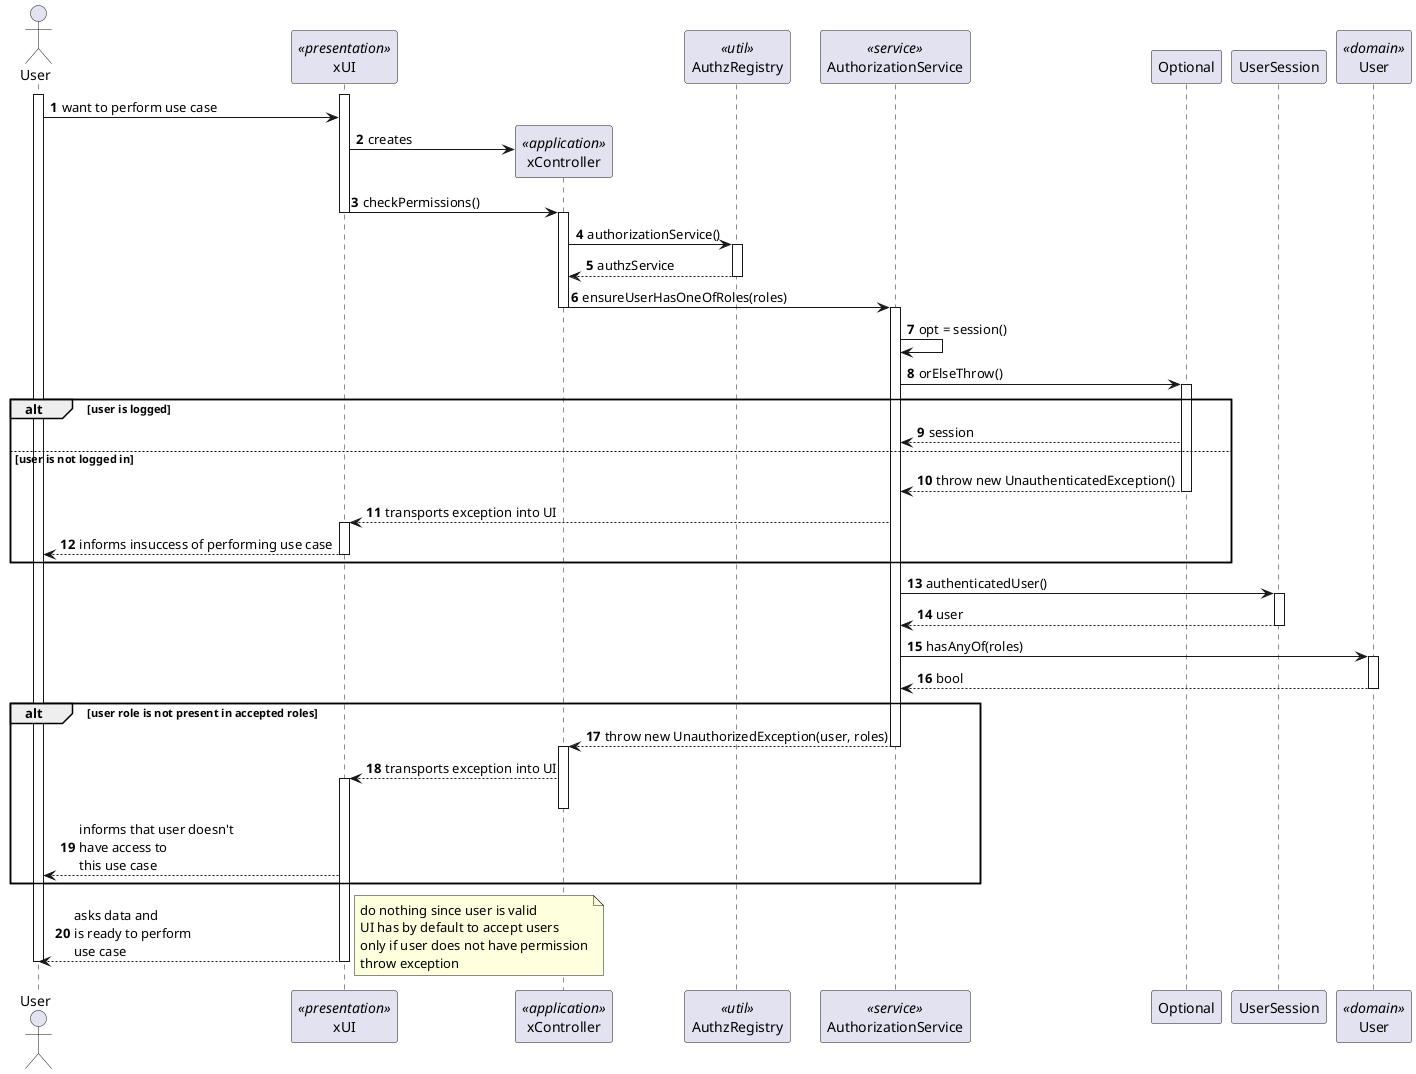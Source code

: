 @startuml
autonumber

actor "User" as usr

participant xUI as ui <<presentation>>
participant xController as ctrl <<application>>
participant AuthzRegistry as reg <<util>>
participant AuthorizationService as authz <<service>>
participant Optional as opt
participant UserSession as session
participant User as userClass <<domain>>

activate usr
activate ui

usr -> ui : want to perform use case
ui -> ctrl** : creates
ui -> ctrl : checkPermissions()
deactivate ui
activate ctrl
ctrl -> reg : authorizationService()
activate reg
reg --> ctrl : authzService
deactivate reg
ctrl -> authz : ensureUserHasOneOfRoles(roles)
deactivate ctrl
activate authz
authz -> authz : opt = session()
authz -> opt : orElseThrow()
activate opt

alt user is logged
    opt --> authz : session
else user is not logged in
    opt --> authz : throw new UnauthenticatedException()
deactivate opt
    authz --> ui : transports exception into UI
activate ui
    ui --> usr : informs insuccess of performing use case
deactivate ui
end alt

authz -> session : authenticatedUser()
activate session
session --> authz : user
deactivate session
authz -> userClass : hasAnyOf(roles)
activate userClass
userClass --> authz : bool
deactivate userClass

deactivate session

alt user role is not present in accepted roles
    authz --> ctrl : throw new UnauthorizedException(user, roles)
deactivate authz
activate ctrl
    ctrl --> ui : transports exception into UI
activate ui
deactivate ctrl
    ui --> usr : informs that user doesn't\nhave access to \nthis use case
end alt

ui --> usr : asks data and \nis ready to perform\nuse case

note right
    do nothing since user is valid
    UI has by default to accept users
    only if user does not have permission
    throw exception
end note

deactivate ui
deactivate usr

@enduml